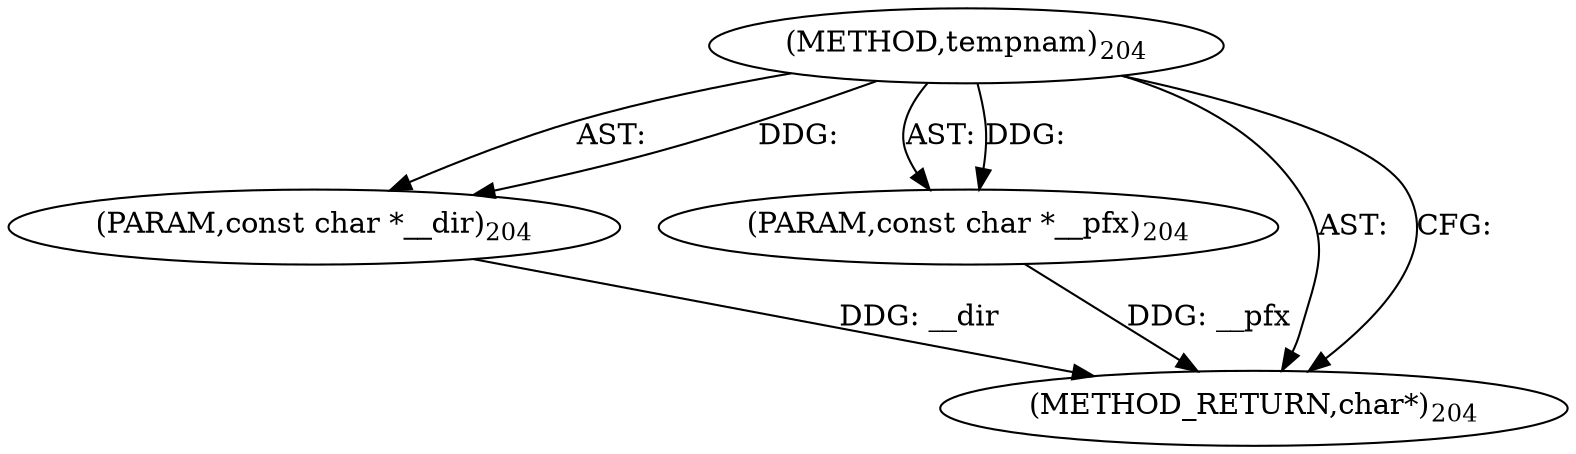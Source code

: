 digraph "tempnam" {  
"30129" [label = <(METHOD,tempnam)<SUB>204</SUB>> ]
"30130" [label = <(PARAM,const char *__dir)<SUB>204</SUB>> ]
"30131" [label = <(PARAM,const char *__pfx)<SUB>204</SUB>> ]
"30132" [label = <(METHOD_RETURN,char*)<SUB>204</SUB>> ]
  "30129" -> "30130"  [ label = "AST: "] 
  "30129" -> "30131"  [ label = "AST: "] 
  "30129" -> "30132"  [ label = "AST: "] 
  "30129" -> "30132"  [ label = "CFG: "] 
  "30130" -> "30132"  [ label = "DDG: __dir"] 
  "30131" -> "30132"  [ label = "DDG: __pfx"] 
  "30129" -> "30130"  [ label = "DDG: "] 
  "30129" -> "30131"  [ label = "DDG: "] 
}
